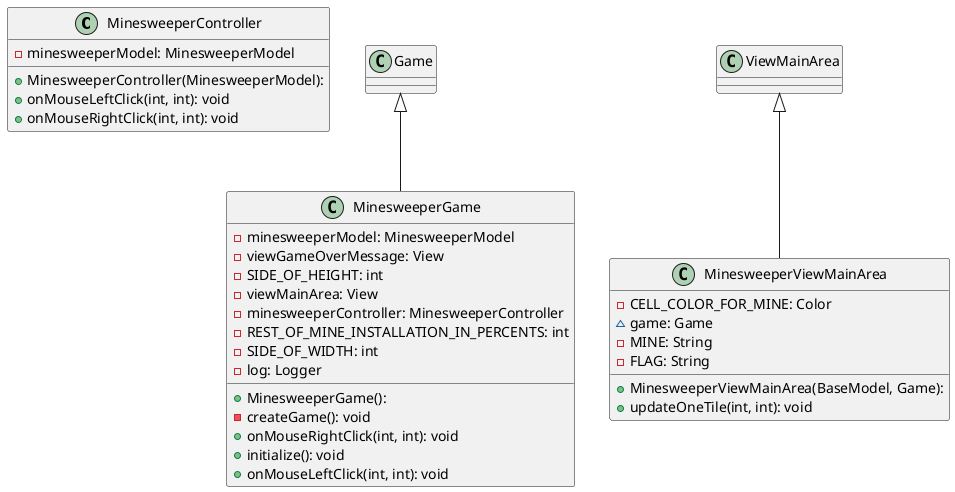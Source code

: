 @startuml
'https://plantuml.com/class-diagram

'!theme plain
top to bottom direction
skinparam linetype ortho

class MinesweeperController {
  + MinesweeperController(MinesweeperModel):
  - minesweeperModel: MinesweeperModel
  + onMouseLeftClick(int, int): void
  + onMouseRightClick(int, int): void
}

class MinesweeperGame extends Game {
  + MinesweeperGame():
  - minesweeperModel: MinesweeperModel
  - viewGameOverMessage: View
  - SIDE_OF_HEIGHT: int
  - viewMainArea: View
  - minesweeperController: MinesweeperController
  - REST_OF_MINE_INSTALLATION_IN_PERCENTS: int
  - SIDE_OF_WIDTH: int
  - log: Logger
  - createGame(): void
  + onMouseRightClick(int, int): void
  + initialize(): void
  + onMouseLeftClick(int, int): void
}

class MinesweeperViewMainArea extends ViewMainArea {
  + MinesweeperViewMainArea(BaseModel, Game):
  - CELL_COLOR_FOR_MINE: Color
  ~ game: Game
  - MINE: String
  - FLAG: String
  + updateOneTile(int, int): void
}

@enduml